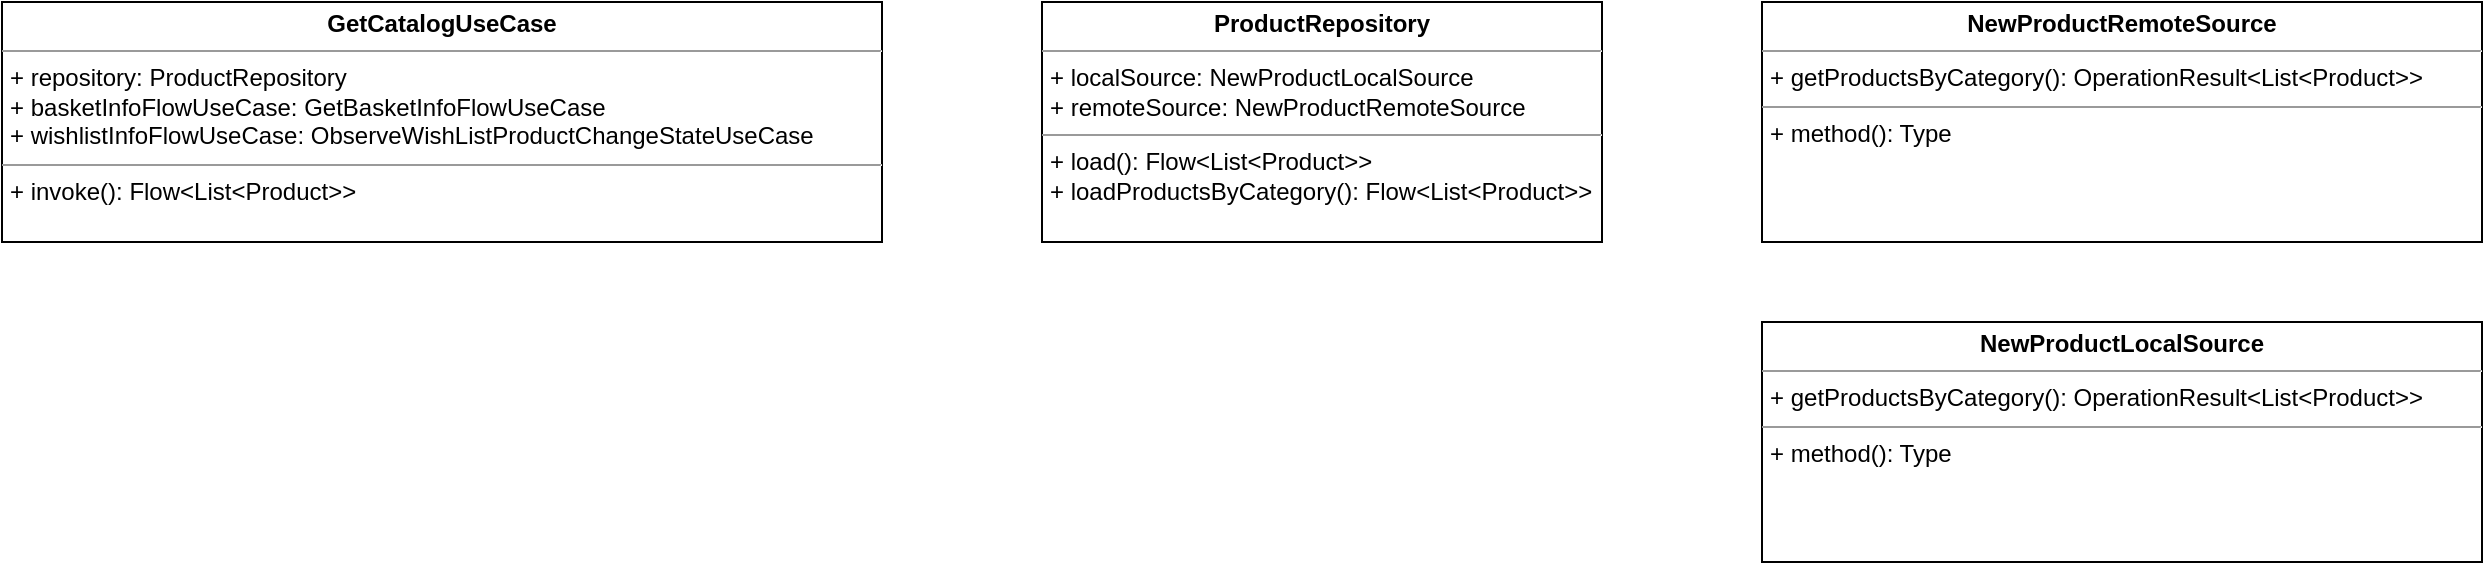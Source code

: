 <mxfile version="23.1.2" type="github">
  <diagram name="Страница — 1" id="J2G5kpr65n91CHf7ycJw">
    <mxGraphModel dx="1194" dy="643" grid="1" gridSize="10" guides="1" tooltips="1" connect="1" arrows="1" fold="1" page="1" pageScale="1" pageWidth="827" pageHeight="1169" math="0" shadow="0">
      <root>
        <mxCell id="0" />
        <mxCell id="1" parent="0" />
        <mxCell id="efi6a7TEv9e8ntWffVmw-1" value="&lt;p style=&quot;margin:0px;margin-top:4px;text-align:center;&quot;&gt;&lt;b&gt;GetCatalogUseCase&lt;/b&gt;&lt;/p&gt;&lt;hr size=&quot;1&quot;&gt;&lt;p style=&quot;margin:0px;margin-left:4px;&quot;&gt;+ repository: ProductRepository&lt;br&gt;&lt;/p&gt;&lt;p style=&quot;margin:0px;margin-left:4px;&quot;&gt;+ basketInfoFlowUseCase: GetBasketInfoFlowUseCase&lt;/p&gt;&lt;p style=&quot;margin:0px;margin-left:4px;&quot;&gt;+ wishlistInfoFlowUseCase: ObserveWishListProductChangeStateUseCase&lt;br&gt;&lt;/p&gt;&lt;hr size=&quot;1&quot;&gt;&lt;p style=&quot;margin:0px;margin-left:4px;&quot;&gt;+ invoke(): Flow&amp;lt;List&amp;lt;Product&amp;gt;&amp;gt;&lt;/p&gt;" style="verticalAlign=top;align=left;overflow=fill;fontSize=12;fontFamily=Helvetica;html=1;whiteSpace=wrap;" vertex="1" parent="1">
          <mxGeometry x="120" y="40" width="440" height="120" as="geometry" />
        </mxCell>
        <mxCell id="efi6a7TEv9e8ntWffVmw-2" value="&lt;p style=&quot;margin:0px;margin-top:4px;text-align:center;&quot;&gt;&lt;b&gt;ProductRepository&lt;/b&gt;&lt;/p&gt;&lt;hr size=&quot;1&quot;&gt;&lt;p style=&quot;margin:0px;margin-left:4px;&quot;&gt;+ localSource: NewProductLocalSource&lt;/p&gt;&lt;p style=&quot;margin:0px;margin-left:4px;&quot;&gt;+ remoteSource: NewProductRemoteSource&lt;br&gt;&lt;/p&gt;&lt;hr size=&quot;1&quot;&gt;&lt;p style=&quot;margin:0px;margin-left:4px;&quot;&gt;+ load(): Flow&amp;lt;List&amp;lt;Product&amp;gt;&amp;gt;&lt;/p&gt;&lt;p style=&quot;margin:0px;margin-left:4px;&quot;&gt;+ loadProductsByCategory(): Flow&amp;lt;List&amp;lt;Product&amp;gt;&amp;gt;&lt;br&gt;&lt;/p&gt;" style="verticalAlign=top;align=left;overflow=fill;fontSize=12;fontFamily=Helvetica;html=1;whiteSpace=wrap;" vertex="1" parent="1">
          <mxGeometry x="640" y="40" width="280" height="120" as="geometry" />
        </mxCell>
        <mxCell id="efi6a7TEv9e8ntWffVmw-3" value="&lt;p style=&quot;margin:0px;margin-top:4px;text-align:center;&quot;&gt;&lt;b&gt;NewProductRemoteSource&lt;/b&gt;&lt;/p&gt;&lt;hr size=&quot;1&quot;&gt;&lt;p style=&quot;margin:0px;margin-left:4px;&quot;&gt;+ getProductsByCategory(): OperationResult&amp;lt;List&amp;lt;Product&amp;gt;&amp;gt;&lt;br&gt;&lt;/p&gt;&lt;hr size=&quot;1&quot;&gt;&lt;p style=&quot;margin:0px;margin-left:4px;&quot;&gt;+ method(): Type&lt;/p&gt;" style="verticalAlign=top;align=left;overflow=fill;fontSize=12;fontFamily=Helvetica;html=1;whiteSpace=wrap;" vertex="1" parent="1">
          <mxGeometry x="1000" y="40" width="360" height="120" as="geometry" />
        </mxCell>
        <mxCell id="efi6a7TEv9e8ntWffVmw-4" value="&lt;p style=&quot;margin:0px;margin-top:4px;text-align:center;&quot;&gt;&lt;b&gt;NewProductLocalSource&lt;/b&gt;&lt;/p&gt;&lt;hr size=&quot;1&quot;&gt;&lt;p style=&quot;margin:0px;margin-left:4px;&quot;&gt;+ getProductsByCategory(): OperationResult&amp;lt;List&amp;lt;Product&amp;gt;&amp;gt;&lt;br&gt;&lt;/p&gt;&lt;hr size=&quot;1&quot;&gt;&lt;p style=&quot;margin:0px;margin-left:4px;&quot;&gt;+ method(): Type&lt;/p&gt;" style="verticalAlign=top;align=left;overflow=fill;fontSize=12;fontFamily=Helvetica;html=1;whiteSpace=wrap;" vertex="1" parent="1">
          <mxGeometry x="1000" y="200" width="360" height="120" as="geometry" />
        </mxCell>
      </root>
    </mxGraphModel>
  </diagram>
</mxfile>
